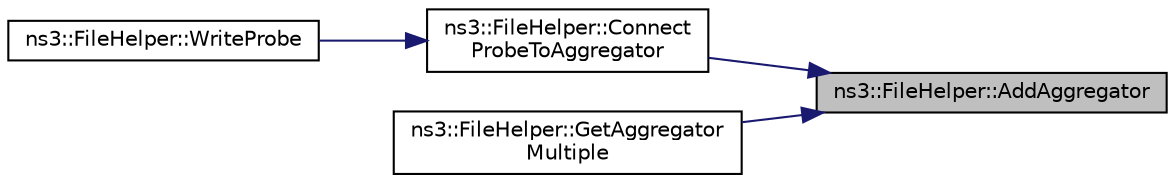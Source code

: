 digraph "ns3::FileHelper::AddAggregator"
{
 // LATEX_PDF_SIZE
  edge [fontname="Helvetica",fontsize="10",labelfontname="Helvetica",labelfontsize="10"];
  node [fontname="Helvetica",fontsize="10",shape=record];
  rankdir="RL";
  Node1 [label="ns3::FileHelper::AddAggregator",height=0.2,width=0.4,color="black", fillcolor="grey75", style="filled", fontcolor="black",tooltip="Adds an aggregator to be used to write values to files."];
  Node1 -> Node2 [dir="back",color="midnightblue",fontsize="10",style="solid",fontname="Helvetica"];
  Node2 [label="ns3::FileHelper::Connect\lProbeToAggregator",height=0.2,width=0.4,color="black", fillcolor="white", style="filled",URL="$classns3_1_1_file_helper.html#af67443ae87a58eeaa0536b38e9349a07",tooltip="Connects the probe to the aggregator."];
  Node2 -> Node3 [dir="back",color="midnightblue",fontsize="10",style="solid",fontname="Helvetica"];
  Node3 [label="ns3::FileHelper::WriteProbe",height=0.2,width=0.4,color="black", fillcolor="white", style="filled",URL="$classns3_1_1_file_helper.html#a365494ad1ae02d54ac2e3a134a101d2b",tooltip=" "];
  Node1 -> Node4 [dir="back",color="midnightblue",fontsize="10",style="solid",fontname="Helvetica"];
  Node4 [label="ns3::FileHelper::GetAggregator\lMultiple",height=0.2,width=0.4,color="black", fillcolor="white", style="filled",URL="$classns3_1_1_file_helper.html#ade18c5e4b819b64d76f386b22d541d24",tooltip="Gets one of the multiple aggregators from the map."];
}
